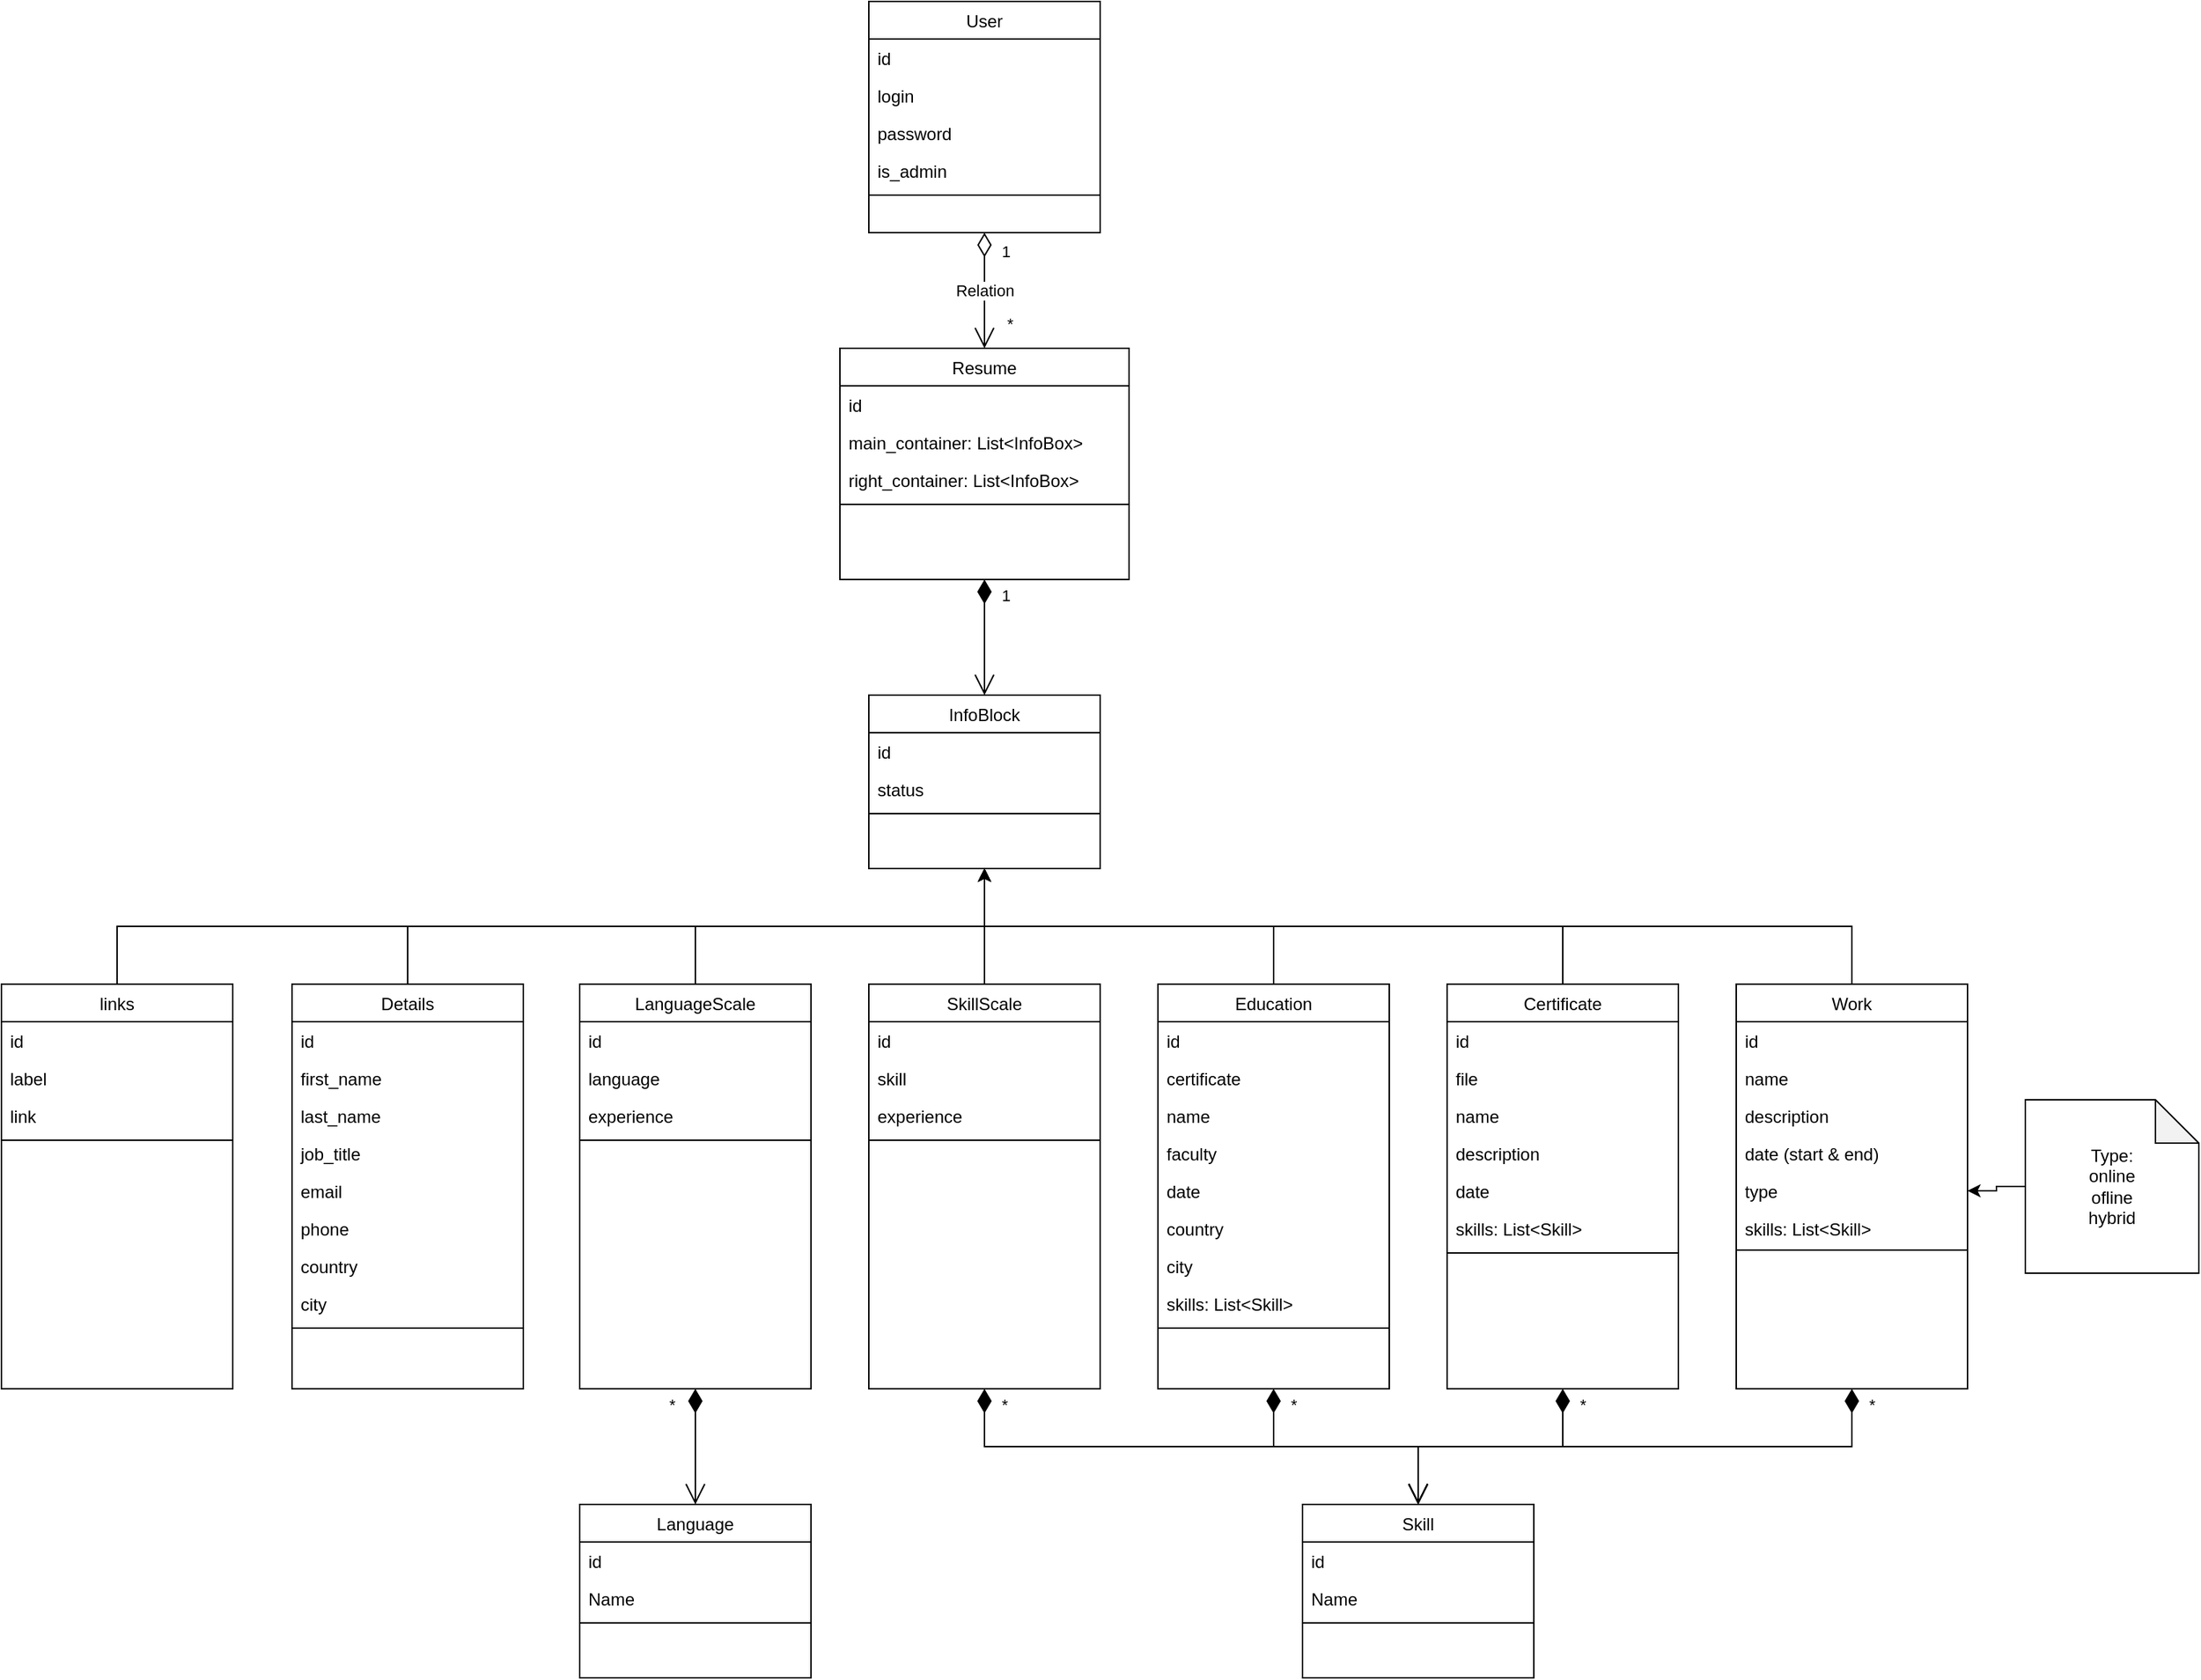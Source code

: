 <mxfile version="24.9.1">
  <diagram id="C5RBs43oDa-KdzZeNtuy" name="Page-1">
    <mxGraphModel dx="3358" dy="1865" grid="1" gridSize="10" guides="1" tooltips="1" connect="1" arrows="1" fold="1" page="1" pageScale="1" pageWidth="827" pageHeight="1169" math="0" shadow="0">
      <root>
        <mxCell id="WIyWlLk6GJQsqaUBKTNV-0" />
        <mxCell id="WIyWlLk6GJQsqaUBKTNV-1" parent="WIyWlLk6GJQsqaUBKTNV-0" />
        <mxCell id="V65fHBaaVteIED3OypRB-6" value="User" style="swimlane;fontStyle=0;align=center;verticalAlign=top;childLayout=stackLayout;horizontal=1;startSize=26;horizontalStack=0;resizeParent=1;resizeLast=0;collapsible=1;marginBottom=0;rounded=0;shadow=0;strokeWidth=1;" parent="WIyWlLk6GJQsqaUBKTNV-1" vertex="1">
          <mxGeometry x="1480" width="160" height="160" as="geometry">
            <mxRectangle x="550" y="140" width="160" height="26" as="alternateBounds" />
          </mxGeometry>
        </mxCell>
        <mxCell id="14" value="id" style="text;align=left;verticalAlign=top;spacingLeft=4;spacingRight=4;overflow=hidden;rotatable=0;points=[[0,0.5],[1,0.5]];portConstraint=eastwest;rounded=0;shadow=0;html=0;" parent="V65fHBaaVteIED3OypRB-6" vertex="1">
          <mxGeometry y="26" width="160" height="26" as="geometry" />
        </mxCell>
        <mxCell id="V65fHBaaVteIED3OypRB-61" value="login" style="text;align=left;verticalAlign=top;spacingLeft=4;spacingRight=4;overflow=hidden;rotatable=0;points=[[0,0.5],[1,0.5]];portConstraint=eastwest;" parent="V65fHBaaVteIED3OypRB-6" vertex="1">
          <mxGeometry y="52" width="160" height="26" as="geometry" />
        </mxCell>
        <mxCell id="V65fHBaaVteIED3OypRB-60" value="password&#xa;" style="text;align=left;verticalAlign=top;spacingLeft=4;spacingRight=4;overflow=hidden;rotatable=0;points=[[0,0.5],[1,0.5]];portConstraint=eastwest;" parent="V65fHBaaVteIED3OypRB-6" vertex="1">
          <mxGeometry y="78" width="160" height="26" as="geometry" />
        </mxCell>
        <mxCell id="U6FEHs5bo7RZBYcH6yPw-68" value="is_admin" style="text;align=left;verticalAlign=top;spacingLeft=4;spacingRight=4;overflow=hidden;rotatable=0;points=[[0,0.5],[1,0.5]];portConstraint=eastwest;" vertex="1" parent="V65fHBaaVteIED3OypRB-6">
          <mxGeometry y="104" width="160" height="26" as="geometry" />
        </mxCell>
        <mxCell id="V65fHBaaVteIED3OypRB-12" value="" style="line;html=1;strokeWidth=1;align=left;verticalAlign=middle;spacingTop=-1;spacingLeft=3;spacingRight=3;rotatable=0;labelPosition=right;points=[];portConstraint=eastwest;" parent="V65fHBaaVteIED3OypRB-6" vertex="1">
          <mxGeometry y="130" width="160" height="8" as="geometry" />
        </mxCell>
        <mxCell id="U6FEHs5bo7RZBYcH6yPw-61" style="edgeStyle=orthogonalEdgeStyle;rounded=0;orthogonalLoop=1;jettySize=auto;html=1;entryX=0.5;entryY=1;entryDx=0;entryDy=0;exitX=0.5;exitY=0;exitDx=0;exitDy=0;" edge="1" parent="WIyWlLk6GJQsqaUBKTNV-1" source="V65fHBaaVteIED3OypRB-35" target="V65fHBaaVteIED3OypRB-48">
          <mxGeometry relative="1" as="geometry" />
        </mxCell>
        <mxCell id="V65fHBaaVteIED3OypRB-35" value="links" style="swimlane;fontStyle=0;align=center;verticalAlign=top;childLayout=stackLayout;horizontal=1;startSize=26;horizontalStack=0;resizeParent=1;resizeLast=0;collapsible=1;marginBottom=0;rounded=0;shadow=0;strokeWidth=1;" parent="WIyWlLk6GJQsqaUBKTNV-1" vertex="1">
          <mxGeometry x="880" y="680" width="160" height="280" as="geometry">
            <mxRectangle x="550" y="140" width="160" height="26" as="alternateBounds" />
          </mxGeometry>
        </mxCell>
        <mxCell id="12" value="id" style="text;align=left;verticalAlign=top;spacingLeft=4;spacingRight=4;overflow=hidden;rotatable=0;points=[[0,0.5],[1,0.5]];portConstraint=eastwest;rounded=0;shadow=0;html=0;" parent="V65fHBaaVteIED3OypRB-35" vertex="1">
          <mxGeometry y="26" width="160" height="26" as="geometry" />
        </mxCell>
        <mxCell id="V65fHBaaVteIED3OypRB-46" value="label" style="text;align=left;verticalAlign=top;spacingLeft=4;spacingRight=4;overflow=hidden;rotatable=0;points=[[0,0.5],[1,0.5]];portConstraint=eastwest;rounded=0;shadow=0;html=0;" parent="V65fHBaaVteIED3OypRB-35" vertex="1">
          <mxGeometry y="52" width="160" height="26" as="geometry" />
        </mxCell>
        <mxCell id="V65fHBaaVteIED3OypRB-36" value="link" style="text;align=left;verticalAlign=top;spacingLeft=4;spacingRight=4;overflow=hidden;rotatable=0;points=[[0,0.5],[1,0.5]];portConstraint=eastwest;rounded=0;shadow=0;html=0;" parent="V65fHBaaVteIED3OypRB-35" vertex="1">
          <mxGeometry y="78" width="160" height="26" as="geometry" />
        </mxCell>
        <mxCell id="V65fHBaaVteIED3OypRB-40" value="" style="line;html=1;strokeWidth=1;align=left;verticalAlign=middle;spacingTop=-1;spacingLeft=3;spacingRight=3;rotatable=0;labelPosition=right;points=[];portConstraint=eastwest;" parent="V65fHBaaVteIED3OypRB-35" vertex="1">
          <mxGeometry y="104" width="160" height="8" as="geometry" />
        </mxCell>
        <mxCell id="V65fHBaaVteIED3OypRB-48" value="InfoBlock" style="swimlane;fontStyle=0;align=center;verticalAlign=top;childLayout=stackLayout;horizontal=1;startSize=26;horizontalStack=0;resizeParent=1;resizeLast=0;collapsible=1;marginBottom=0;rounded=0;shadow=0;strokeWidth=1;" parent="WIyWlLk6GJQsqaUBKTNV-1" vertex="1">
          <mxGeometry x="1480" y="480" width="160" height="120" as="geometry">
            <mxRectangle x="550" y="140" width="160" height="26" as="alternateBounds" />
          </mxGeometry>
        </mxCell>
        <mxCell id="-glm21ERxLBGJcdbhRGN-21" value="id" style="text;align=left;verticalAlign=top;spacingLeft=4;spacingRight=4;overflow=hidden;rotatable=0;points=[[0,0.5],[1,0.5]];portConstraint=eastwest;" parent="V65fHBaaVteIED3OypRB-48" vertex="1">
          <mxGeometry y="26" width="160" height="26" as="geometry" />
        </mxCell>
        <mxCell id="V65fHBaaVteIED3OypRB-49" value="status" style="text;align=left;verticalAlign=top;spacingLeft=4;spacingRight=4;overflow=hidden;rotatable=0;points=[[0,0.5],[1,0.5]];portConstraint=eastwest;" parent="V65fHBaaVteIED3OypRB-48" vertex="1">
          <mxGeometry y="52" width="160" height="26" as="geometry" />
        </mxCell>
        <mxCell id="V65fHBaaVteIED3OypRB-53" value="" style="line;html=1;strokeWidth=1;align=left;verticalAlign=middle;spacingTop=-1;spacingLeft=3;spacingRight=3;rotatable=0;labelPosition=right;points=[];portConstraint=eastwest;" parent="V65fHBaaVteIED3OypRB-48" vertex="1">
          <mxGeometry y="78" width="160" height="8" as="geometry" />
        </mxCell>
        <mxCell id="V65fHBaaVteIED3OypRB-77" value="Resume" style="swimlane;fontStyle=0;align=center;verticalAlign=top;childLayout=stackLayout;horizontal=1;startSize=26;horizontalStack=0;resizeParent=1;resizeLast=0;collapsible=1;marginBottom=0;rounded=0;shadow=0;strokeWidth=1;" parent="WIyWlLk6GJQsqaUBKTNV-1" vertex="1">
          <mxGeometry x="1460" y="240" width="200" height="160" as="geometry">
            <mxRectangle x="550" y="140" width="160" height="26" as="alternateBounds" />
          </mxGeometry>
        </mxCell>
        <mxCell id="V65fHBaaVteIED3OypRB-78" value="id" style="text;align=left;verticalAlign=top;spacingLeft=4;spacingRight=4;overflow=hidden;rotatable=0;points=[[0,0.5],[1,0.5]];portConstraint=eastwest;" parent="V65fHBaaVteIED3OypRB-77" vertex="1">
          <mxGeometry y="26" width="200" height="26" as="geometry" />
        </mxCell>
        <mxCell id="20" value="main_container: List&lt;InfoBox&gt;" style="text;align=left;verticalAlign=top;spacingLeft=4;spacingRight=4;overflow=hidden;rotatable=0;points=[[0,0.5],[1,0.5]];portConstraint=eastwest;" parent="V65fHBaaVteIED3OypRB-77" vertex="1">
          <mxGeometry y="52" width="200" height="26" as="geometry" />
        </mxCell>
        <mxCell id="21" value="right_container: List&lt;InfoBox&gt;" style="text;align=left;verticalAlign=top;spacingLeft=4;spacingRight=4;overflow=hidden;rotatable=0;points=[[0,0.5],[1,0.5]];portConstraint=eastwest;" parent="V65fHBaaVteIED3OypRB-77" vertex="1">
          <mxGeometry y="78" width="200" height="26" as="geometry" />
        </mxCell>
        <mxCell id="V65fHBaaVteIED3OypRB-80" value="" style="line;html=1;strokeWidth=1;align=left;verticalAlign=middle;spacingTop=-1;spacingLeft=3;spacingRight=3;rotatable=0;labelPosition=right;points=[];portConstraint=eastwest;" parent="V65fHBaaVteIED3OypRB-77" vertex="1">
          <mxGeometry y="104" width="200" height="8" as="geometry" />
        </mxCell>
        <mxCell id="-glm21ERxLBGJcdbhRGN-22" value="Language" style="swimlane;fontStyle=0;align=center;verticalAlign=top;childLayout=stackLayout;horizontal=1;startSize=26;horizontalStack=0;resizeParent=1;resizeLast=0;collapsible=1;marginBottom=0;rounded=0;shadow=0;strokeWidth=1;" parent="WIyWlLk6GJQsqaUBKTNV-1" vertex="1">
          <mxGeometry x="1280" y="1040" width="160" height="120" as="geometry">
            <mxRectangle x="550" y="140" width="160" height="26" as="alternateBounds" />
          </mxGeometry>
        </mxCell>
        <mxCell id="-glm21ERxLBGJcdbhRGN-24" value="id" style="text;align=left;verticalAlign=top;spacingLeft=4;spacingRight=4;overflow=hidden;rotatable=0;points=[[0,0.5],[1,0.5]];portConstraint=eastwest;" parent="-glm21ERxLBGJcdbhRGN-22" vertex="1">
          <mxGeometry y="26" width="160" height="26" as="geometry" />
        </mxCell>
        <mxCell id="-glm21ERxLBGJcdbhRGN-23" value="Name" style="text;align=left;verticalAlign=top;spacingLeft=4;spacingRight=4;overflow=hidden;rotatable=0;points=[[0,0.5],[1,0.5]];portConstraint=eastwest;" parent="-glm21ERxLBGJcdbhRGN-22" vertex="1">
          <mxGeometry y="52" width="160" height="26" as="geometry" />
        </mxCell>
        <mxCell id="-glm21ERxLBGJcdbhRGN-25" value="" style="line;html=1;strokeWidth=1;align=left;verticalAlign=middle;spacingTop=-1;spacingLeft=3;spacingRight=3;rotatable=0;labelPosition=right;points=[];portConstraint=eastwest;" parent="-glm21ERxLBGJcdbhRGN-22" vertex="1">
          <mxGeometry y="78" width="160" height="8" as="geometry" />
        </mxCell>
        <mxCell id="U6FEHs5bo7RZBYcH6yPw-63" style="edgeStyle=orthogonalEdgeStyle;rounded=0;orthogonalLoop=1;jettySize=auto;html=1;entryX=0.5;entryY=1;entryDx=0;entryDy=0;exitX=0.5;exitY=0;exitDx=0;exitDy=0;" edge="1" parent="WIyWlLk6GJQsqaUBKTNV-1" source="-glm21ERxLBGJcdbhRGN-26" target="V65fHBaaVteIED3OypRB-48">
          <mxGeometry relative="1" as="geometry" />
        </mxCell>
        <mxCell id="-glm21ERxLBGJcdbhRGN-26" value="LanguageScale" style="swimlane;fontStyle=0;align=center;verticalAlign=top;childLayout=stackLayout;horizontal=1;startSize=26;horizontalStack=0;resizeParent=1;resizeLast=0;collapsible=1;marginBottom=0;rounded=0;shadow=0;strokeWidth=1;" parent="WIyWlLk6GJQsqaUBKTNV-1" vertex="1">
          <mxGeometry x="1280" y="680" width="160" height="280" as="geometry">
            <mxRectangle x="550" y="140" width="160" height="26" as="alternateBounds" />
          </mxGeometry>
        </mxCell>
        <mxCell id="-glm21ERxLBGJcdbhRGN-27" value="id" style="text;align=left;verticalAlign=top;spacingLeft=4;spacingRight=4;overflow=hidden;rotatable=0;points=[[0,0.5],[1,0.5]];portConstraint=eastwest;" parent="-glm21ERxLBGJcdbhRGN-26" vertex="1">
          <mxGeometry y="26" width="160" height="26" as="geometry" />
        </mxCell>
        <mxCell id="-glm21ERxLBGJcdbhRGN-28" value="language" style="text;align=left;verticalAlign=top;spacingLeft=4;spacingRight=4;overflow=hidden;rotatable=0;points=[[0,0.5],[1,0.5]];portConstraint=eastwest;" parent="-glm21ERxLBGJcdbhRGN-26" vertex="1">
          <mxGeometry y="52" width="160" height="26" as="geometry" />
        </mxCell>
        <mxCell id="bQ8_OdMRhu5xaPLjSpSk-25" value="experience" style="text;align=left;verticalAlign=top;spacingLeft=4;spacingRight=4;overflow=hidden;rotatable=0;points=[[0,0.5],[1,0.5]];portConstraint=eastwest;" parent="-glm21ERxLBGJcdbhRGN-26" vertex="1">
          <mxGeometry y="78" width="160" height="26" as="geometry" />
        </mxCell>
        <mxCell id="-glm21ERxLBGJcdbhRGN-29" value="" style="line;html=1;strokeWidth=1;align=left;verticalAlign=middle;spacingTop=-1;spacingLeft=3;spacingRight=3;rotatable=0;labelPosition=right;points=[];portConstraint=eastwest;" parent="-glm21ERxLBGJcdbhRGN-26" vertex="1">
          <mxGeometry y="104" width="160" height="8" as="geometry" />
        </mxCell>
        <mxCell id="U6FEHs5bo7RZBYcH6yPw-64" style="edgeStyle=orthogonalEdgeStyle;rounded=0;orthogonalLoop=1;jettySize=auto;html=1;entryX=0.5;entryY=1;entryDx=0;entryDy=0;exitX=0.5;exitY=0;exitDx=0;exitDy=0;" edge="1" parent="WIyWlLk6GJQsqaUBKTNV-1" source="bQ8_OdMRhu5xaPLjSpSk-30" target="V65fHBaaVteIED3OypRB-48">
          <mxGeometry relative="1" as="geometry" />
        </mxCell>
        <mxCell id="bQ8_OdMRhu5xaPLjSpSk-30" value="SkillScale" style="swimlane;fontStyle=0;align=center;verticalAlign=top;childLayout=stackLayout;horizontal=1;startSize=26;horizontalStack=0;resizeParent=1;resizeLast=0;collapsible=1;marginBottom=0;rounded=0;shadow=0;strokeWidth=1;" parent="WIyWlLk6GJQsqaUBKTNV-1" vertex="1">
          <mxGeometry x="1480" y="680" width="160" height="280" as="geometry">
            <mxRectangle x="550" y="140" width="160" height="26" as="alternateBounds" />
          </mxGeometry>
        </mxCell>
        <mxCell id="bQ8_OdMRhu5xaPLjSpSk-31" value="id" style="text;align=left;verticalAlign=top;spacingLeft=4;spacingRight=4;overflow=hidden;rotatable=0;points=[[0,0.5],[1,0.5]];portConstraint=eastwest;" parent="bQ8_OdMRhu5xaPLjSpSk-30" vertex="1">
          <mxGeometry y="26" width="160" height="26" as="geometry" />
        </mxCell>
        <mxCell id="bQ8_OdMRhu5xaPLjSpSk-32" value="skill" style="text;align=left;verticalAlign=top;spacingLeft=4;spacingRight=4;overflow=hidden;rotatable=0;points=[[0,0.5],[1,0.5]];portConstraint=eastwest;" parent="bQ8_OdMRhu5xaPLjSpSk-30" vertex="1">
          <mxGeometry y="52" width="160" height="26" as="geometry" />
        </mxCell>
        <mxCell id="bQ8_OdMRhu5xaPLjSpSk-33" value="experience" style="text;align=left;verticalAlign=top;spacingLeft=4;spacingRight=4;overflow=hidden;rotatable=0;points=[[0,0.5],[1,0.5]];portConstraint=eastwest;" parent="bQ8_OdMRhu5xaPLjSpSk-30" vertex="1">
          <mxGeometry y="78" width="160" height="26" as="geometry" />
        </mxCell>
        <mxCell id="bQ8_OdMRhu5xaPLjSpSk-34" value="" style="line;html=1;strokeWidth=1;align=left;verticalAlign=middle;spacingTop=-1;spacingLeft=3;spacingRight=3;rotatable=0;labelPosition=right;points=[];portConstraint=eastwest;" parent="bQ8_OdMRhu5xaPLjSpSk-30" vertex="1">
          <mxGeometry y="104" width="160" height="8" as="geometry" />
        </mxCell>
        <mxCell id="bQ8_OdMRhu5xaPLjSpSk-35" value="Skill" style="swimlane;fontStyle=0;align=center;verticalAlign=top;childLayout=stackLayout;horizontal=1;startSize=26;horizontalStack=0;resizeParent=1;resizeLast=0;collapsible=1;marginBottom=0;rounded=0;shadow=0;strokeWidth=1;" parent="WIyWlLk6GJQsqaUBKTNV-1" vertex="1">
          <mxGeometry x="1780" y="1040" width="160" height="120" as="geometry">
            <mxRectangle x="550" y="140" width="160" height="26" as="alternateBounds" />
          </mxGeometry>
        </mxCell>
        <mxCell id="bQ8_OdMRhu5xaPLjSpSk-36" value="id" style="text;align=left;verticalAlign=top;spacingLeft=4;spacingRight=4;overflow=hidden;rotatable=0;points=[[0,0.5],[1,0.5]];portConstraint=eastwest;" parent="bQ8_OdMRhu5xaPLjSpSk-35" vertex="1">
          <mxGeometry y="26" width="160" height="26" as="geometry" />
        </mxCell>
        <mxCell id="bQ8_OdMRhu5xaPLjSpSk-37" value="Name" style="text;align=left;verticalAlign=top;spacingLeft=4;spacingRight=4;overflow=hidden;rotatable=0;points=[[0,0.5],[1,0.5]];portConstraint=eastwest;" parent="bQ8_OdMRhu5xaPLjSpSk-35" vertex="1">
          <mxGeometry y="52" width="160" height="26" as="geometry" />
        </mxCell>
        <mxCell id="bQ8_OdMRhu5xaPLjSpSk-38" value="" style="line;html=1;strokeWidth=1;align=left;verticalAlign=middle;spacingTop=-1;spacingLeft=3;spacingRight=3;rotatable=0;labelPosition=right;points=[];portConstraint=eastwest;" parent="bQ8_OdMRhu5xaPLjSpSk-35" vertex="1">
          <mxGeometry y="78" width="160" height="8" as="geometry" />
        </mxCell>
        <mxCell id="U6FEHs5bo7RZBYcH6yPw-66" style="edgeStyle=orthogonalEdgeStyle;rounded=0;orthogonalLoop=1;jettySize=auto;html=1;entryX=0.5;entryY=1;entryDx=0;entryDy=0;exitX=0.5;exitY=0;exitDx=0;exitDy=0;" edge="1" parent="WIyWlLk6GJQsqaUBKTNV-1" source="bQ8_OdMRhu5xaPLjSpSk-43" target="V65fHBaaVteIED3OypRB-48">
          <mxGeometry relative="1" as="geometry" />
        </mxCell>
        <mxCell id="bQ8_OdMRhu5xaPLjSpSk-43" value="Сertificate" style="swimlane;fontStyle=0;align=center;verticalAlign=top;childLayout=stackLayout;horizontal=1;startSize=26;horizontalStack=0;resizeParent=1;resizeLast=0;collapsible=1;marginBottom=0;rounded=0;shadow=0;strokeWidth=1;" parent="WIyWlLk6GJQsqaUBKTNV-1" vertex="1">
          <mxGeometry x="1880" y="680" width="160" height="280" as="geometry">
            <mxRectangle x="550" y="140" width="160" height="26" as="alternateBounds" />
          </mxGeometry>
        </mxCell>
        <mxCell id="bQ8_OdMRhu5xaPLjSpSk-44" value="id" style="text;align=left;verticalAlign=top;spacingLeft=4;spacingRight=4;overflow=hidden;rotatable=0;points=[[0,0.5],[1,0.5]];portConstraint=eastwest;" parent="bQ8_OdMRhu5xaPLjSpSk-43" vertex="1">
          <mxGeometry y="26" width="160" height="26" as="geometry" />
        </mxCell>
        <mxCell id="bQ8_OdMRhu5xaPLjSpSk-45" value="file" style="text;align=left;verticalAlign=top;spacingLeft=4;spacingRight=4;overflow=hidden;rotatable=0;points=[[0,0.5],[1,0.5]];portConstraint=eastwest;" parent="bQ8_OdMRhu5xaPLjSpSk-43" vertex="1">
          <mxGeometry y="52" width="160" height="26" as="geometry" />
        </mxCell>
        <mxCell id="bQ8_OdMRhu5xaPLjSpSk-46" value="name" style="text;align=left;verticalAlign=top;spacingLeft=4;spacingRight=4;overflow=hidden;rotatable=0;points=[[0,0.5],[1,0.5]];portConstraint=eastwest;" parent="bQ8_OdMRhu5xaPLjSpSk-43" vertex="1">
          <mxGeometry y="78" width="160" height="26" as="geometry" />
        </mxCell>
        <mxCell id="bQ8_OdMRhu5xaPLjSpSk-53" value="description" style="text;align=left;verticalAlign=top;spacingLeft=4;spacingRight=4;overflow=hidden;rotatable=0;points=[[0,0.5],[1,0.5]];portConstraint=eastwest;" parent="bQ8_OdMRhu5xaPLjSpSk-43" vertex="1">
          <mxGeometry y="104" width="160" height="26" as="geometry" />
        </mxCell>
        <mxCell id="bQ8_OdMRhu5xaPLjSpSk-66" value="date" style="text;align=left;verticalAlign=top;spacingLeft=4;spacingRight=4;overflow=hidden;rotatable=0;points=[[0,0.5],[1,0.5]];portConstraint=eastwest;" parent="bQ8_OdMRhu5xaPLjSpSk-43" vertex="1">
          <mxGeometry y="130" width="160" height="26" as="geometry" />
        </mxCell>
        <mxCell id="bQ8_OdMRhu5xaPLjSpSk-54" value="skills: List&lt;Skill&gt;" style="text;align=left;verticalAlign=top;spacingLeft=4;spacingRight=4;overflow=hidden;rotatable=0;points=[[0,0.5],[1,0.5]];portConstraint=eastwest;" parent="bQ8_OdMRhu5xaPLjSpSk-43" vertex="1">
          <mxGeometry y="156" width="160" height="26" as="geometry" />
        </mxCell>
        <mxCell id="bQ8_OdMRhu5xaPLjSpSk-47" value="" style="line;html=1;strokeWidth=1;align=left;verticalAlign=middle;spacingTop=-1;spacingLeft=3;spacingRight=3;rotatable=0;labelPosition=right;points=[];portConstraint=eastwest;" parent="bQ8_OdMRhu5xaPLjSpSk-43" vertex="1">
          <mxGeometry y="182" width="160" height="8" as="geometry" />
        </mxCell>
        <mxCell id="U6FEHs5bo7RZBYcH6yPw-65" style="edgeStyle=orthogonalEdgeStyle;rounded=0;orthogonalLoop=1;jettySize=auto;html=1;entryX=0.5;entryY=1;entryDx=0;entryDy=0;exitX=0.5;exitY=0;exitDx=0;exitDy=0;" edge="1" parent="WIyWlLk6GJQsqaUBKTNV-1" source="bQ8_OdMRhu5xaPLjSpSk-59" target="V65fHBaaVteIED3OypRB-48">
          <mxGeometry relative="1" as="geometry" />
        </mxCell>
        <mxCell id="bQ8_OdMRhu5xaPLjSpSk-59" value="Education" style="swimlane;fontStyle=0;align=center;verticalAlign=top;childLayout=stackLayout;horizontal=1;startSize=26;horizontalStack=0;resizeParent=1;resizeLast=0;collapsible=1;marginBottom=0;rounded=0;shadow=0;strokeWidth=1;" parent="WIyWlLk6GJQsqaUBKTNV-1" vertex="1">
          <mxGeometry x="1680" y="680" width="160" height="280" as="geometry">
            <mxRectangle x="550" y="140" width="160" height="26" as="alternateBounds" />
          </mxGeometry>
        </mxCell>
        <mxCell id="bQ8_OdMRhu5xaPLjSpSk-60" value="id" style="text;align=left;verticalAlign=top;spacingLeft=4;spacingRight=4;overflow=hidden;rotatable=0;points=[[0,0.5],[1,0.5]];portConstraint=eastwest;" parent="bQ8_OdMRhu5xaPLjSpSk-59" vertex="1">
          <mxGeometry y="26" width="160" height="26" as="geometry" />
        </mxCell>
        <mxCell id="bQ8_OdMRhu5xaPLjSpSk-61" value="certificate" style="text;align=left;verticalAlign=top;spacingLeft=4;spacingRight=4;overflow=hidden;rotatable=0;points=[[0,0.5],[1,0.5]];portConstraint=eastwest;" parent="bQ8_OdMRhu5xaPLjSpSk-59" vertex="1">
          <mxGeometry y="52" width="160" height="26" as="geometry" />
        </mxCell>
        <mxCell id="bQ8_OdMRhu5xaPLjSpSk-62" value="name" style="text;align=left;verticalAlign=top;spacingLeft=4;spacingRight=4;overflow=hidden;rotatable=0;points=[[0,0.5],[1,0.5]];portConstraint=eastwest;" parent="bQ8_OdMRhu5xaPLjSpSk-59" vertex="1">
          <mxGeometry y="78" width="160" height="26" as="geometry" />
        </mxCell>
        <mxCell id="bQ8_OdMRhu5xaPLjSpSk-63" value="faculty" style="text;align=left;verticalAlign=top;spacingLeft=4;spacingRight=4;overflow=hidden;rotatable=0;points=[[0,0.5],[1,0.5]];portConstraint=eastwest;" parent="bQ8_OdMRhu5xaPLjSpSk-59" vertex="1">
          <mxGeometry y="104" width="160" height="26" as="geometry" />
        </mxCell>
        <mxCell id="bQ8_OdMRhu5xaPLjSpSk-67" value="date" style="text;align=left;verticalAlign=top;spacingLeft=4;spacingRight=4;overflow=hidden;rotatable=0;points=[[0,0.5],[1,0.5]];portConstraint=eastwest;" parent="bQ8_OdMRhu5xaPLjSpSk-59" vertex="1">
          <mxGeometry y="130" width="160" height="26" as="geometry" />
        </mxCell>
        <mxCell id="bQ8_OdMRhu5xaPLjSpSk-68" value="country" style="text;align=left;verticalAlign=top;spacingLeft=4;spacingRight=4;overflow=hidden;rotatable=0;points=[[0,0.5],[1,0.5]];portConstraint=eastwest;" parent="bQ8_OdMRhu5xaPLjSpSk-59" vertex="1">
          <mxGeometry y="156" width="160" height="26" as="geometry" />
        </mxCell>
        <mxCell id="bQ8_OdMRhu5xaPLjSpSk-69" value="city" style="text;align=left;verticalAlign=top;spacingLeft=4;spacingRight=4;overflow=hidden;rotatable=0;points=[[0,0.5],[1,0.5]];portConstraint=eastwest;" parent="bQ8_OdMRhu5xaPLjSpSk-59" vertex="1">
          <mxGeometry y="182" width="160" height="26" as="geometry" />
        </mxCell>
        <mxCell id="bQ8_OdMRhu5xaPLjSpSk-64" value="skills: List&lt;Skill&gt;" style="text;align=left;verticalAlign=top;spacingLeft=4;spacingRight=4;overflow=hidden;rotatable=0;points=[[0,0.5],[1,0.5]];portConstraint=eastwest;" parent="bQ8_OdMRhu5xaPLjSpSk-59" vertex="1">
          <mxGeometry y="208" width="160" height="26" as="geometry" />
        </mxCell>
        <mxCell id="bQ8_OdMRhu5xaPLjSpSk-65" value="" style="line;html=1;strokeWidth=1;align=left;verticalAlign=middle;spacingTop=-1;spacingLeft=3;spacingRight=3;rotatable=0;labelPosition=right;points=[];portConstraint=eastwest;" parent="bQ8_OdMRhu5xaPLjSpSk-59" vertex="1">
          <mxGeometry y="234" width="160" height="8" as="geometry" />
        </mxCell>
        <mxCell id="U6FEHs5bo7RZBYcH6yPw-67" style="edgeStyle=orthogonalEdgeStyle;rounded=0;orthogonalLoop=1;jettySize=auto;html=1;entryX=0.5;entryY=1;entryDx=0;entryDy=0;exitX=0.5;exitY=0;exitDx=0;exitDy=0;" edge="1" parent="WIyWlLk6GJQsqaUBKTNV-1" source="bQ8_OdMRhu5xaPLjSpSk-74" target="V65fHBaaVteIED3OypRB-48">
          <mxGeometry relative="1" as="geometry" />
        </mxCell>
        <mxCell id="bQ8_OdMRhu5xaPLjSpSk-74" value="Work" style="swimlane;fontStyle=0;align=center;verticalAlign=top;childLayout=stackLayout;horizontal=1;startSize=26;horizontalStack=0;resizeParent=1;resizeLast=0;collapsible=1;marginBottom=0;rounded=0;shadow=0;strokeWidth=1;" parent="WIyWlLk6GJQsqaUBKTNV-1" vertex="1">
          <mxGeometry x="2080" y="680" width="160" height="280" as="geometry">
            <mxRectangle x="550" y="140" width="160" height="26" as="alternateBounds" />
          </mxGeometry>
        </mxCell>
        <mxCell id="bQ8_OdMRhu5xaPLjSpSk-75" value="id" style="text;align=left;verticalAlign=top;spacingLeft=4;spacingRight=4;overflow=hidden;rotatable=0;points=[[0,0.5],[1,0.5]];portConstraint=eastwest;" parent="bQ8_OdMRhu5xaPLjSpSk-74" vertex="1">
          <mxGeometry y="26" width="160" height="26" as="geometry" />
        </mxCell>
        <mxCell id="bQ8_OdMRhu5xaPLjSpSk-77" value="name" style="text;align=left;verticalAlign=top;spacingLeft=4;spacingRight=4;overflow=hidden;rotatable=0;points=[[0,0.5],[1,0.5]];portConstraint=eastwest;" parent="bQ8_OdMRhu5xaPLjSpSk-74" vertex="1">
          <mxGeometry y="52" width="160" height="26" as="geometry" />
        </mxCell>
        <mxCell id="bQ8_OdMRhu5xaPLjSpSk-78" value="description" style="text;align=left;verticalAlign=top;spacingLeft=4;spacingRight=4;overflow=hidden;rotatable=0;points=[[0,0.5],[1,0.5]];portConstraint=eastwest;" parent="bQ8_OdMRhu5xaPLjSpSk-74" vertex="1">
          <mxGeometry y="78" width="160" height="26" as="geometry" />
        </mxCell>
        <mxCell id="bQ8_OdMRhu5xaPLjSpSk-79" value="date (start &amp; end)" style="text;align=left;verticalAlign=top;spacingLeft=4;spacingRight=4;overflow=hidden;rotatable=0;points=[[0,0.5],[1,0.5]];portConstraint=eastwest;" parent="bQ8_OdMRhu5xaPLjSpSk-74" vertex="1">
          <mxGeometry y="104" width="160" height="26" as="geometry" />
        </mxCell>
        <mxCell id="bQ8_OdMRhu5xaPLjSpSk-84" value="type" style="text;align=left;verticalAlign=top;spacingLeft=4;spacingRight=4;overflow=hidden;rotatable=0;points=[[0,0.5],[1,0.5]];portConstraint=eastwest;" parent="bQ8_OdMRhu5xaPLjSpSk-74" vertex="1">
          <mxGeometry y="130" width="160" height="26" as="geometry" />
        </mxCell>
        <mxCell id="bQ8_OdMRhu5xaPLjSpSk-82" value="skills: List&lt;Skill&gt;" style="text;align=left;verticalAlign=top;spacingLeft=4;spacingRight=4;overflow=hidden;rotatable=0;points=[[0,0.5],[1,0.5]];portConstraint=eastwest;" parent="bQ8_OdMRhu5xaPLjSpSk-74" vertex="1">
          <mxGeometry y="156" width="160" height="24" as="geometry" />
        </mxCell>
        <mxCell id="bQ8_OdMRhu5xaPLjSpSk-83" value="" style="line;html=1;strokeWidth=1;align=left;verticalAlign=middle;spacingTop=-1;spacingLeft=3;spacingRight=3;rotatable=0;labelPosition=right;points=[];portConstraint=eastwest;" parent="bQ8_OdMRhu5xaPLjSpSk-74" vertex="1">
          <mxGeometry y="180" width="160" height="8" as="geometry" />
        </mxCell>
        <mxCell id="U6FEHs5bo7RZBYcH6yPw-51" style="edgeStyle=orthogonalEdgeStyle;rounded=0;orthogonalLoop=1;jettySize=auto;html=1;entryX=1;entryY=0.5;entryDx=0;entryDy=0;" edge="1" parent="WIyWlLk6GJQsqaUBKTNV-1" source="bQ8_OdMRhu5xaPLjSpSk-85" target="bQ8_OdMRhu5xaPLjSpSk-84">
          <mxGeometry relative="1" as="geometry" />
        </mxCell>
        <mxCell id="bQ8_OdMRhu5xaPLjSpSk-85" value="Type:&lt;br&gt;online&lt;div&gt;ofline&lt;/div&gt;&lt;div&gt;hybrid&lt;/div&gt;" style="shape=note;whiteSpace=wrap;html=1;backgroundOutline=1;darkOpacity=0.05;" parent="WIyWlLk6GJQsqaUBKTNV-1" vertex="1">
          <mxGeometry x="2280" y="760" width="120" height="120" as="geometry" />
        </mxCell>
        <mxCell id="U6FEHs5bo7RZBYcH6yPw-62" style="edgeStyle=orthogonalEdgeStyle;rounded=0;orthogonalLoop=1;jettySize=auto;html=1;entryX=0.5;entryY=1;entryDx=0;entryDy=0;exitX=0.5;exitY=0;exitDx=0;exitDy=0;" edge="1" parent="WIyWlLk6GJQsqaUBKTNV-1" source="U6FEHs5bo7RZBYcH6yPw-22" target="V65fHBaaVteIED3OypRB-48">
          <mxGeometry relative="1" as="geometry" />
        </mxCell>
        <mxCell id="U6FEHs5bo7RZBYcH6yPw-22" value="Details" style="swimlane;fontStyle=0;align=center;verticalAlign=top;childLayout=stackLayout;horizontal=1;startSize=26;horizontalStack=0;resizeParent=1;resizeLast=0;collapsible=1;marginBottom=0;rounded=0;shadow=0;strokeWidth=1;" vertex="1" parent="WIyWlLk6GJQsqaUBKTNV-1">
          <mxGeometry x="1081" y="680" width="160" height="280" as="geometry">
            <mxRectangle x="550" y="140" width="160" height="26" as="alternateBounds" />
          </mxGeometry>
        </mxCell>
        <mxCell id="U6FEHs5bo7RZBYcH6yPw-23" value="id" style="text;align=left;verticalAlign=top;spacingLeft=4;spacingRight=4;overflow=hidden;rotatable=0;points=[[0,0.5],[1,0.5]];portConstraint=eastwest;" vertex="1" parent="U6FEHs5bo7RZBYcH6yPw-22">
          <mxGeometry y="26" width="160" height="26" as="geometry" />
        </mxCell>
        <mxCell id="U6FEHs5bo7RZBYcH6yPw-24" value="first_name" style="text;align=left;verticalAlign=top;spacingLeft=4;spacingRight=4;overflow=hidden;rotatable=0;points=[[0,0.5],[1,0.5]];portConstraint=eastwest;" vertex="1" parent="U6FEHs5bo7RZBYcH6yPw-22">
          <mxGeometry y="52" width="160" height="26" as="geometry" />
        </mxCell>
        <mxCell id="U6FEHs5bo7RZBYcH6yPw-25" value="last_name" style="text;align=left;verticalAlign=top;spacingLeft=4;spacingRight=4;overflow=hidden;rotatable=0;points=[[0,0.5],[1,0.5]];portConstraint=eastwest;" vertex="1" parent="U6FEHs5bo7RZBYcH6yPw-22">
          <mxGeometry y="78" width="160" height="26" as="geometry" />
        </mxCell>
        <mxCell id="U6FEHs5bo7RZBYcH6yPw-60" value="job_title" style="text;align=left;verticalAlign=top;spacingLeft=4;spacingRight=4;overflow=hidden;rotatable=0;points=[[0,0.5],[1,0.5]];portConstraint=eastwest;" vertex="1" parent="U6FEHs5bo7RZBYcH6yPw-22">
          <mxGeometry y="104" width="160" height="26" as="geometry" />
        </mxCell>
        <mxCell id="U6FEHs5bo7RZBYcH6yPw-27" value="email" style="text;align=left;verticalAlign=top;spacingLeft=4;spacingRight=4;overflow=hidden;rotatable=0;points=[[0,0.5],[1,0.5]];portConstraint=eastwest;" vertex="1" parent="U6FEHs5bo7RZBYcH6yPw-22">
          <mxGeometry y="130" width="160" height="26" as="geometry" />
        </mxCell>
        <mxCell id="U6FEHs5bo7RZBYcH6yPw-28" value="phone" style="text;align=left;verticalAlign=top;spacingLeft=4;spacingRight=4;overflow=hidden;rotatable=0;points=[[0,0.5],[1,0.5]];portConstraint=eastwest;" vertex="1" parent="U6FEHs5bo7RZBYcH6yPw-22">
          <mxGeometry y="156" width="160" height="26" as="geometry" />
        </mxCell>
        <mxCell id="U6FEHs5bo7RZBYcH6yPw-30" value="country" style="text;align=left;verticalAlign=top;spacingLeft=4;spacingRight=4;overflow=hidden;rotatable=0;points=[[0,0.5],[1,0.5]];portConstraint=eastwest;" vertex="1" parent="U6FEHs5bo7RZBYcH6yPw-22">
          <mxGeometry y="182" width="160" height="26" as="geometry" />
        </mxCell>
        <mxCell id="U6FEHs5bo7RZBYcH6yPw-29" value="city" style="text;align=left;verticalAlign=top;spacingLeft=4;spacingRight=4;overflow=hidden;rotatable=0;points=[[0,0.5],[1,0.5]];portConstraint=eastwest;" vertex="1" parent="U6FEHs5bo7RZBYcH6yPw-22">
          <mxGeometry y="208" width="160" height="26" as="geometry" />
        </mxCell>
        <mxCell id="U6FEHs5bo7RZBYcH6yPw-26" value="" style="line;html=1;strokeWidth=1;align=left;verticalAlign=middle;spacingTop=-1;spacingLeft=3;spacingRight=3;rotatable=0;labelPosition=right;points=[];portConstraint=eastwest;" vertex="1" parent="U6FEHs5bo7RZBYcH6yPw-22">
          <mxGeometry y="234" width="160" height="8" as="geometry" />
        </mxCell>
        <mxCell id="U6FEHs5bo7RZBYcH6yPw-54" value="*" style="endArrow=open;html=1;endSize=12;startArrow=diamondThin;startSize=14;startFill=1;edgeStyle=orthogonalEdgeStyle;align=left;verticalAlign=bottom;rounded=0;exitX=0.5;exitY=1;exitDx=0;exitDy=0;entryX=0.5;entryY=0;entryDx=0;entryDy=0;" edge="1" parent="WIyWlLk6GJQsqaUBKTNV-1" source="-glm21ERxLBGJcdbhRGN-26" target="-glm21ERxLBGJcdbhRGN-22">
          <mxGeometry x="-0.5" y="-20" relative="1" as="geometry">
            <mxPoint x="1340" y="1020" as="sourcePoint" />
            <mxPoint x="1420" y="1000" as="targetPoint" />
            <mxPoint as="offset" />
          </mxGeometry>
        </mxCell>
        <mxCell id="U6FEHs5bo7RZBYcH6yPw-55" value="*" style="endArrow=open;html=1;endSize=12;startArrow=diamondThin;startSize=14;startFill=1;edgeStyle=orthogonalEdgeStyle;align=left;verticalAlign=bottom;rounded=0;exitX=0.5;exitY=1;exitDx=0;exitDy=0;entryX=0.5;entryY=0;entryDx=0;entryDy=0;" edge="1" parent="WIyWlLk6GJQsqaUBKTNV-1" source="bQ8_OdMRhu5xaPLjSpSk-30" target="bQ8_OdMRhu5xaPLjSpSk-35">
          <mxGeometry x="-0.895" y="10" relative="1" as="geometry">
            <mxPoint x="1370" y="970" as="sourcePoint" />
            <mxPoint x="1370" y="1050" as="targetPoint" />
            <mxPoint as="offset" />
          </mxGeometry>
        </mxCell>
        <mxCell id="U6FEHs5bo7RZBYcH6yPw-56" value="*" style="endArrow=open;html=1;endSize=12;startArrow=diamondThin;startSize=14;startFill=1;edgeStyle=orthogonalEdgeStyle;align=left;verticalAlign=bottom;rounded=0;exitX=0.5;exitY=1;exitDx=0;exitDy=0;entryX=0.5;entryY=0;entryDx=0;entryDy=0;" edge="1" parent="WIyWlLk6GJQsqaUBKTNV-1" source="bQ8_OdMRhu5xaPLjSpSk-59" target="bQ8_OdMRhu5xaPLjSpSk-35">
          <mxGeometry x="-0.778" y="10" relative="1" as="geometry">
            <mxPoint x="1570" y="970" as="sourcePoint" />
            <mxPoint x="1870" y="1050" as="targetPoint" />
            <mxPoint as="offset" />
          </mxGeometry>
        </mxCell>
        <mxCell id="U6FEHs5bo7RZBYcH6yPw-57" value="*" style="endArrow=open;html=1;endSize=12;startArrow=diamondThin;startSize=14;startFill=1;edgeStyle=orthogonalEdgeStyle;align=left;verticalAlign=bottom;rounded=0;exitX=0.5;exitY=1;exitDx=0;exitDy=0;entryX=0.5;entryY=0;entryDx=0;entryDy=0;" edge="1" parent="WIyWlLk6GJQsqaUBKTNV-1" source="bQ8_OdMRhu5xaPLjSpSk-43" target="bQ8_OdMRhu5xaPLjSpSk-35">
          <mxGeometry x="-0.778" y="10" relative="1" as="geometry">
            <mxPoint x="1580" y="980" as="sourcePoint" />
            <mxPoint x="1880" y="1060" as="targetPoint" />
            <mxPoint as="offset" />
          </mxGeometry>
        </mxCell>
        <mxCell id="U6FEHs5bo7RZBYcH6yPw-58" value="*" style="endArrow=open;html=1;endSize=12;startArrow=diamondThin;startSize=14;startFill=1;edgeStyle=orthogonalEdgeStyle;align=left;verticalAlign=bottom;rounded=0;exitX=0.5;exitY=1;exitDx=0;exitDy=0;entryX=0.5;entryY=0;entryDx=0;entryDy=0;" edge="1" parent="WIyWlLk6GJQsqaUBKTNV-1" source="bQ8_OdMRhu5xaPLjSpSk-74" target="bQ8_OdMRhu5xaPLjSpSk-35">
          <mxGeometry x="-0.895" y="10" relative="1" as="geometry">
            <mxPoint x="1590" y="990" as="sourcePoint" />
            <mxPoint x="1890" y="1070" as="targetPoint" />
            <mxPoint as="offset" />
          </mxGeometry>
        </mxCell>
        <mxCell id="U6FEHs5bo7RZBYcH6yPw-69" value="1" style="endArrow=open;html=1;endSize=12;startArrow=diamondThin;startSize=14;startFill=1;edgeStyle=orthogonalEdgeStyle;align=left;verticalAlign=bottom;rounded=0;exitX=0.5;exitY=1;exitDx=0;exitDy=0;entryX=0.5;entryY=0;entryDx=0;entryDy=0;" edge="1" parent="WIyWlLk6GJQsqaUBKTNV-1" source="V65fHBaaVteIED3OypRB-77" target="V65fHBaaVteIED3OypRB-48">
          <mxGeometry x="-0.5" y="10" relative="1" as="geometry">
            <mxPoint x="1610" y="410" as="sourcePoint" />
            <mxPoint x="1770" y="410" as="targetPoint" />
            <mxPoint as="offset" />
          </mxGeometry>
        </mxCell>
        <mxCell id="U6FEHs5bo7RZBYcH6yPw-70" value="Relation" style="endArrow=open;html=1;endSize=12;startArrow=diamondThin;startSize=14;startFill=0;edgeStyle=orthogonalEdgeStyle;rounded=0;exitX=0.5;exitY=1;exitDx=0;exitDy=0;entryX=0.5;entryY=0;entryDx=0;entryDy=0;" edge="1" parent="WIyWlLk6GJQsqaUBKTNV-1" source="V65fHBaaVteIED3OypRB-6" target="V65fHBaaVteIED3OypRB-77">
          <mxGeometry relative="1" as="geometry">
            <mxPoint x="1720" y="150.0" as="sourcePoint" />
            <mxPoint x="1720" y="230.0" as="targetPoint" />
            <mxPoint as="offset" />
          </mxGeometry>
        </mxCell>
        <mxCell id="U6FEHs5bo7RZBYcH6yPw-71" value="1" style="edgeLabel;resizable=0;html=1;align=left;verticalAlign=top;" connectable="0" vertex="1" parent="U6FEHs5bo7RZBYcH6yPw-70">
          <mxGeometry x="-1" relative="1" as="geometry">
            <mxPoint x="10" as="offset" />
          </mxGeometry>
        </mxCell>
        <mxCell id="U6FEHs5bo7RZBYcH6yPw-72" value="*" style="edgeLabel;resizable=0;html=1;align=right;verticalAlign=top;" connectable="0" vertex="1" parent="U6FEHs5bo7RZBYcH6yPw-70">
          <mxGeometry x="1" relative="1" as="geometry">
            <mxPoint x="20" y="-30" as="offset" />
          </mxGeometry>
        </mxCell>
      </root>
    </mxGraphModel>
  </diagram>
</mxfile>
